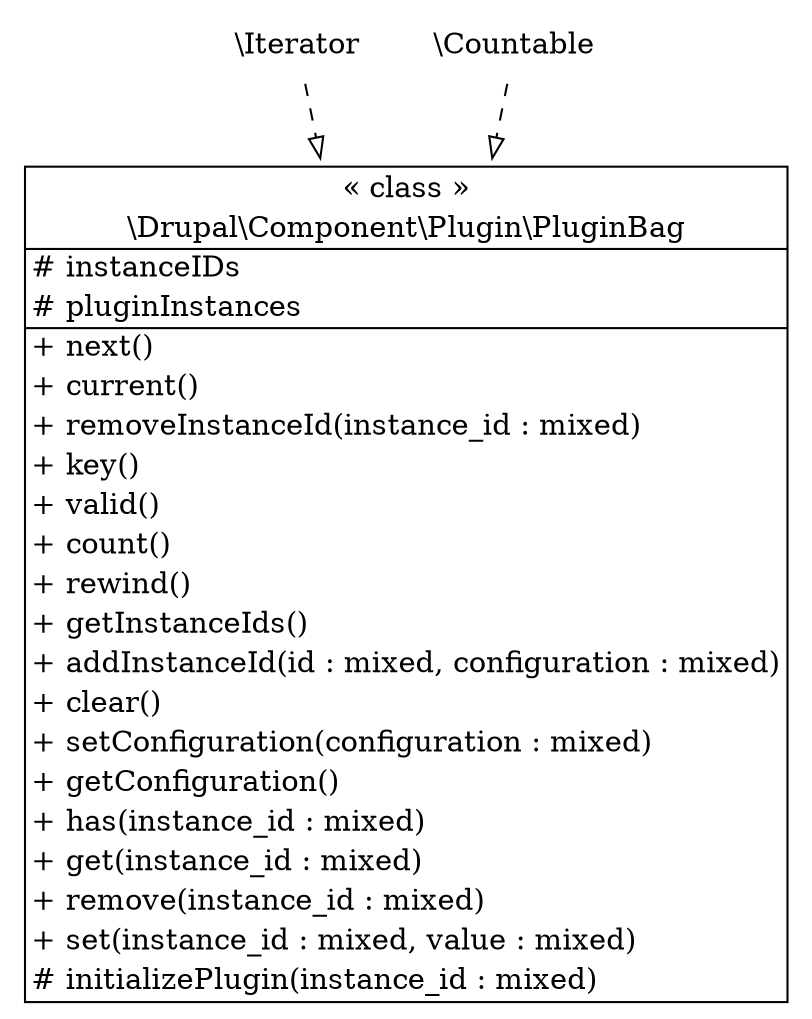 digraph "Class Diagram" {
  node [shape=plaintext]
  "\\Drupal\\Component\\Plugin\\PluginBag" [
    label=<
<table border="1" cellpadding="2" cellspacing="0" cellborder="0">
<tr><td align="center">&laquo; class &raquo;</td></tr>
<tr><td align="center" title="class PluginBag">\\Drupal\\Component\\Plugin\\PluginBag</td></tr><hr />
<tr><td align="left" title="protected instanceIDs"># instanceIDs</td></tr>
<tr><td align="left" title="protected pluginInstances"># pluginInstances</td></tr>
<hr />
<tr><td align="left" title="public next">+ next()</td></tr>
<tr><td align="left" title="public current">+ current()</td></tr>
<tr><td align="left" title="public removeInstanceId">+ removeInstanceId(instance_id : mixed)</td></tr>
<tr><td align="left" title="public key">+ key()</td></tr>
<tr><td align="left" title="public valid">+ valid()</td></tr>
<tr><td align="left" title="public count">+ count()</td></tr>
<tr><td align="left" title="public rewind">+ rewind()</td></tr>
<tr><td align="left" title="public getInstanceIds">+ getInstanceIds()</td></tr>
<tr><td align="left" title="public addInstanceId">+ addInstanceId(id : mixed, configuration : mixed)</td></tr>
<tr><td align="left" title="public clear">+ clear()</td></tr>
<tr><td align="left" title="public setConfiguration">+ setConfiguration(configuration : mixed)</td></tr>
<tr><td align="left" title="public getConfiguration">+ getConfiguration()</td></tr>
<tr><td align="left" title="public has">+ has(instance_id : mixed)</td></tr>
<tr><td align="left" title="public get">+ get(instance_id : mixed)</td></tr>
<tr><td align="left" title="public remove">+ remove(instance_id : mixed)</td></tr>
<tr><td align="left" title="public set">+ set(instance_id : mixed, value : mixed)</td></tr>
<tr><td align="left" title="protected initializePlugin"># initializePlugin(instance_id : mixed)</td></tr>
</table>
  >
  ];
"\\Iterator" -> "\\Drupal\\Component\\Plugin\\PluginBag" [arrowhead="empty" style="dashed"];

"\\Countable" -> "\\Drupal\\Component\\Plugin\\PluginBag" [arrowhead="empty" style="dashed"];

}